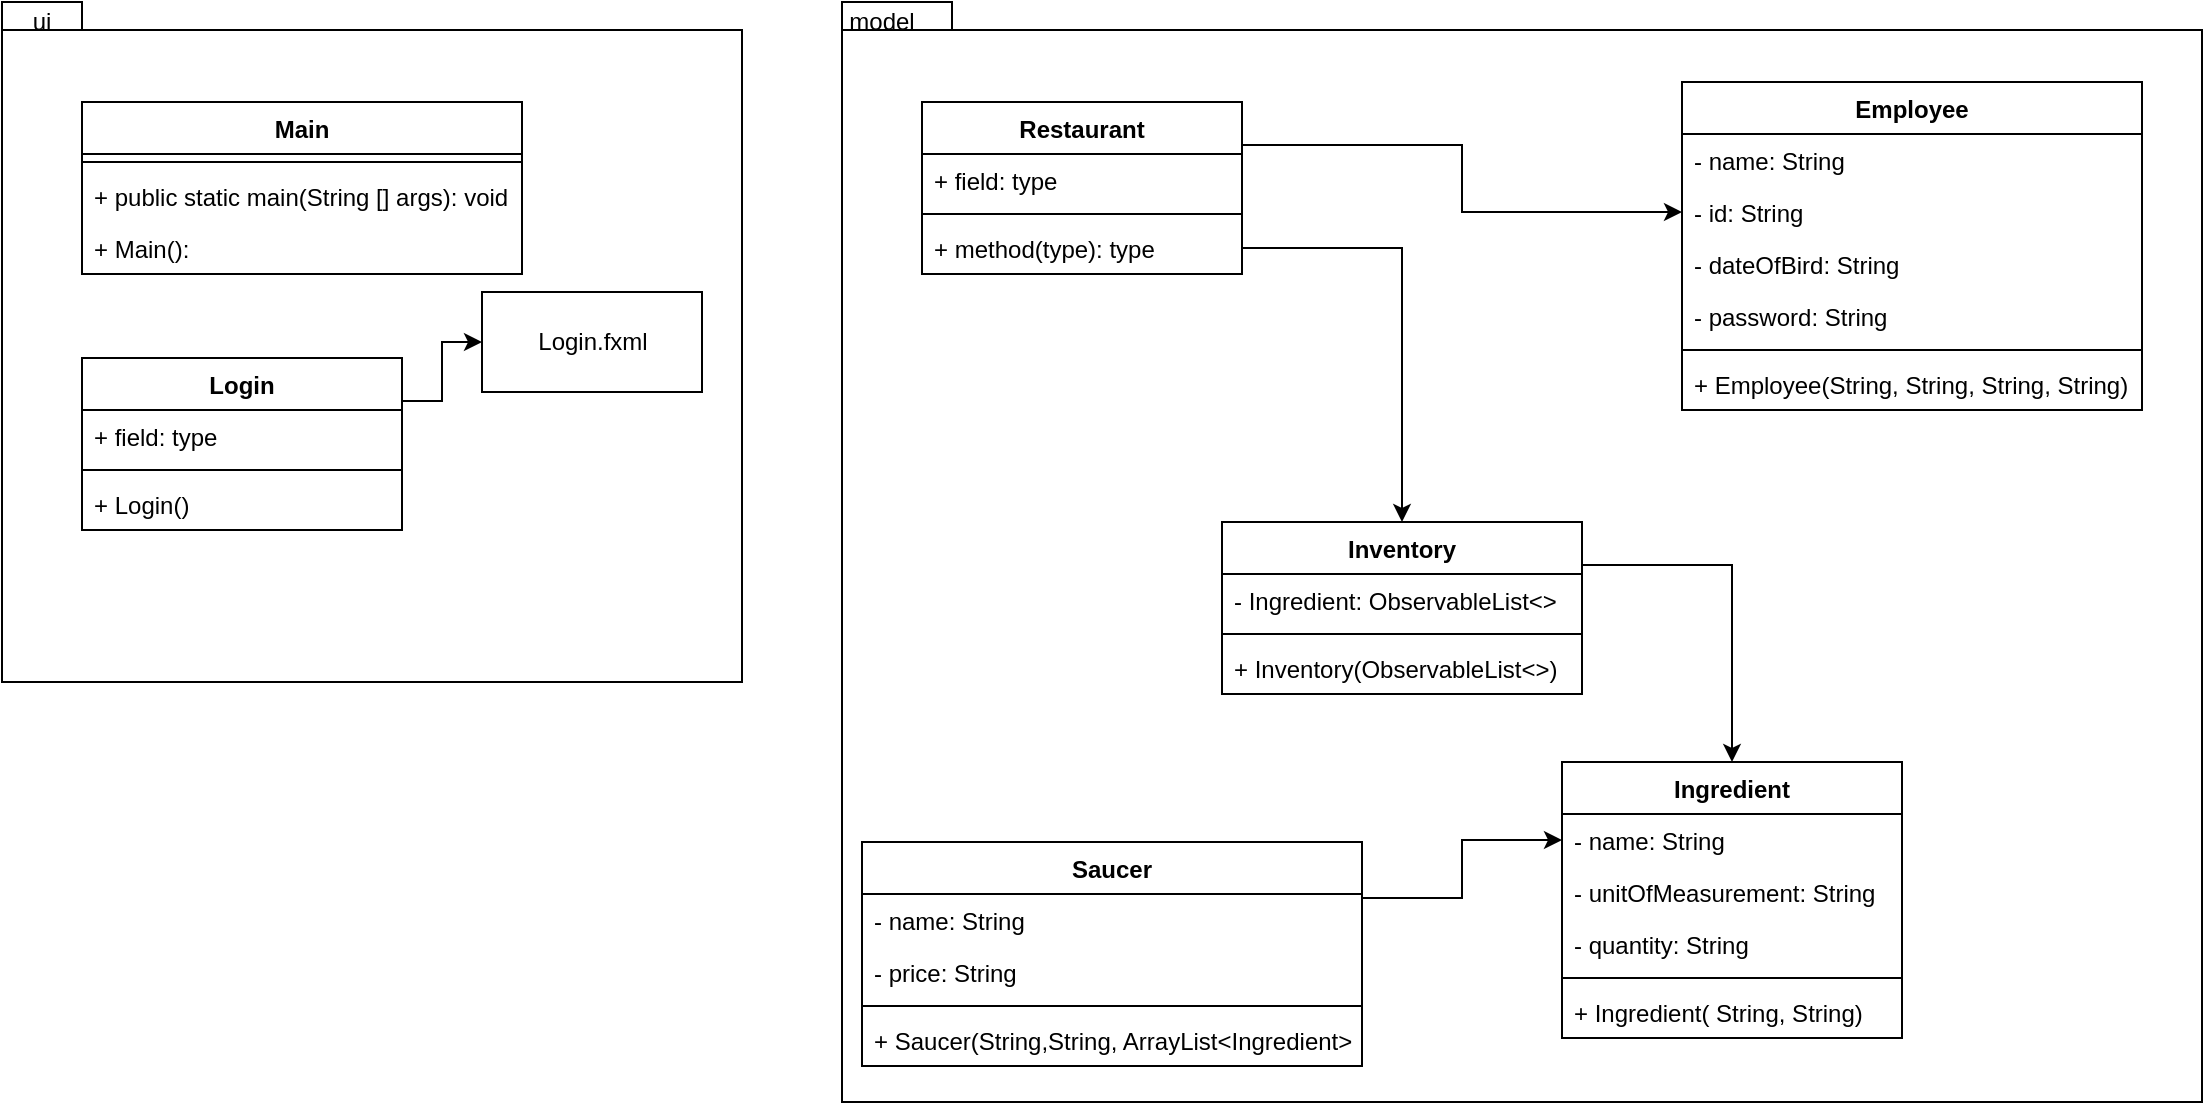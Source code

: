 <mxfile version="15.1.3" type="device"><diagram id="L7kyF5hDS-9kEPvA9DnG" name="Página-1"><mxGraphModel dx="880" dy="510" grid="1" gridSize="10" guides="1" tooltips="1" connect="1" arrows="1" fold="1" page="1" pageScale="1" pageWidth="827" pageHeight="1169" math="0" shadow="0"><root><mxCell id="0"/><mxCell id="1" parent="0"/><mxCell id="4UvoIsOAYy2A6t3GpR0r-1" value="" style="shape=folder;fontStyle=1;spacingTop=10;tabWidth=40;tabHeight=14;tabPosition=left;html=1;" vertex="1" parent="1"><mxGeometry x="80" y="60" width="370" height="340" as="geometry"/></mxCell><mxCell id="4UvoIsOAYy2A6t3GpR0r-2" value="" style="shape=folder;fontStyle=1;spacingTop=10;tabWidth=40;tabHeight=14;tabPosition=left;html=1;" vertex="1" parent="1"><mxGeometry x="500" y="60" width="680" height="550" as="geometry"/></mxCell><mxCell id="4UvoIsOAYy2A6t3GpR0r-3" value="ui" style="text;html=1;strokeColor=none;fillColor=none;align=center;verticalAlign=middle;whiteSpace=wrap;rounded=0;" vertex="1" parent="1"><mxGeometry x="80" y="60" width="40" height="20" as="geometry"/></mxCell><mxCell id="4UvoIsOAYy2A6t3GpR0r-4" value="model" style="text;html=1;strokeColor=none;fillColor=none;align=center;verticalAlign=middle;whiteSpace=wrap;rounded=0;" vertex="1" parent="1"><mxGeometry x="500" y="60" width="40" height="20" as="geometry"/></mxCell><mxCell id="4UvoIsOAYy2A6t3GpR0r-5" value="Main" style="swimlane;fontStyle=1;align=center;verticalAlign=top;childLayout=stackLayout;horizontal=1;startSize=26;horizontalStack=0;resizeParent=1;resizeParentMax=0;resizeLast=0;collapsible=1;marginBottom=0;" vertex="1" parent="1"><mxGeometry x="120" y="110" width="220" height="86" as="geometry"/></mxCell><mxCell id="4UvoIsOAYy2A6t3GpR0r-7" value="" style="line;strokeWidth=1;fillColor=none;align=left;verticalAlign=middle;spacingTop=-1;spacingLeft=3;spacingRight=3;rotatable=0;labelPosition=right;points=[];portConstraint=eastwest;" vertex="1" parent="4UvoIsOAYy2A6t3GpR0r-5"><mxGeometry y="26" width="220" height="8" as="geometry"/></mxCell><mxCell id="4UvoIsOAYy2A6t3GpR0r-8" value="+ public static main(String [] args): void" style="text;strokeColor=none;fillColor=none;align=left;verticalAlign=top;spacingLeft=4;spacingRight=4;overflow=hidden;rotatable=0;points=[[0,0.5],[1,0.5]];portConstraint=eastwest;" vertex="1" parent="4UvoIsOAYy2A6t3GpR0r-5"><mxGeometry y="34" width="220" height="26" as="geometry"/></mxCell><mxCell id="4UvoIsOAYy2A6t3GpR0r-9" value="+ Main():" style="text;strokeColor=none;fillColor=none;align=left;verticalAlign=top;spacingLeft=4;spacingRight=4;overflow=hidden;rotatable=0;points=[[0,0.5],[1,0.5]];portConstraint=eastwest;" vertex="1" parent="4UvoIsOAYy2A6t3GpR0r-5"><mxGeometry y="60" width="220" height="26" as="geometry"/></mxCell><mxCell id="4UvoIsOAYy2A6t3GpR0r-30" style="edgeStyle=orthogonalEdgeStyle;rounded=0;orthogonalLoop=1;jettySize=auto;html=1;exitX=1;exitY=0.25;exitDx=0;exitDy=0;entryX=0;entryY=0.5;entryDx=0;entryDy=0;" edge="1" parent="1" source="4UvoIsOAYy2A6t3GpR0r-10" target="4UvoIsOAYy2A6t3GpR0r-18"><mxGeometry relative="1" as="geometry"/></mxCell><mxCell id="4UvoIsOAYy2A6t3GpR0r-10" value="Restaurant" style="swimlane;fontStyle=1;align=center;verticalAlign=top;childLayout=stackLayout;horizontal=1;startSize=26;horizontalStack=0;resizeParent=1;resizeParentMax=0;resizeLast=0;collapsible=1;marginBottom=0;" vertex="1" parent="1"><mxGeometry x="540" y="110" width="160" height="86" as="geometry"/></mxCell><mxCell id="4UvoIsOAYy2A6t3GpR0r-11" value="+ field: type" style="text;strokeColor=none;fillColor=none;align=left;verticalAlign=top;spacingLeft=4;spacingRight=4;overflow=hidden;rotatable=0;points=[[0,0.5],[1,0.5]];portConstraint=eastwest;" vertex="1" parent="4UvoIsOAYy2A6t3GpR0r-10"><mxGeometry y="26" width="160" height="26" as="geometry"/></mxCell><mxCell id="4UvoIsOAYy2A6t3GpR0r-12" value="" style="line;strokeWidth=1;fillColor=none;align=left;verticalAlign=middle;spacingTop=-1;spacingLeft=3;spacingRight=3;rotatable=0;labelPosition=right;points=[];portConstraint=eastwest;" vertex="1" parent="4UvoIsOAYy2A6t3GpR0r-10"><mxGeometry y="52" width="160" height="8" as="geometry"/></mxCell><mxCell id="4UvoIsOAYy2A6t3GpR0r-13" value="+ method(type): type" style="text;strokeColor=none;fillColor=none;align=left;verticalAlign=top;spacingLeft=4;spacingRight=4;overflow=hidden;rotatable=0;points=[[0,0.5],[1,0.5]];portConstraint=eastwest;" vertex="1" parent="4UvoIsOAYy2A6t3GpR0r-10"><mxGeometry y="60" width="160" height="26" as="geometry"/></mxCell><mxCell id="4UvoIsOAYy2A6t3GpR0r-14" value="Employee" style="swimlane;fontStyle=1;align=center;verticalAlign=top;childLayout=stackLayout;horizontal=1;startSize=26;horizontalStack=0;resizeParent=1;resizeParentMax=0;resizeLast=0;collapsible=1;marginBottom=0;" vertex="1" parent="1"><mxGeometry x="920" y="100" width="230" height="164" as="geometry"/></mxCell><mxCell id="4UvoIsOAYy2A6t3GpR0r-15" value="- name: String" style="text;strokeColor=none;fillColor=none;align=left;verticalAlign=top;spacingLeft=4;spacingRight=4;overflow=hidden;rotatable=0;points=[[0,0.5],[1,0.5]];portConstraint=eastwest;" vertex="1" parent="4UvoIsOAYy2A6t3GpR0r-14"><mxGeometry y="26" width="230" height="26" as="geometry"/></mxCell><mxCell id="4UvoIsOAYy2A6t3GpR0r-18" value="- id: String" style="text;strokeColor=none;fillColor=none;align=left;verticalAlign=top;spacingLeft=4;spacingRight=4;overflow=hidden;rotatable=0;points=[[0,0.5],[1,0.5]];portConstraint=eastwest;" vertex="1" parent="4UvoIsOAYy2A6t3GpR0r-14"><mxGeometry y="52" width="230" height="26" as="geometry"/></mxCell><mxCell id="4UvoIsOAYy2A6t3GpR0r-19" value="- dateOfBird: String" style="text;strokeColor=none;fillColor=none;align=left;verticalAlign=top;spacingLeft=4;spacingRight=4;overflow=hidden;rotatable=0;points=[[0,0.5],[1,0.5]];portConstraint=eastwest;" vertex="1" parent="4UvoIsOAYy2A6t3GpR0r-14"><mxGeometry y="78" width="230" height="26" as="geometry"/></mxCell><mxCell id="4UvoIsOAYy2A6t3GpR0r-20" value="- password: String" style="text;strokeColor=none;fillColor=none;align=left;verticalAlign=top;spacingLeft=4;spacingRight=4;overflow=hidden;rotatable=0;points=[[0,0.5],[1,0.5]];portConstraint=eastwest;" vertex="1" parent="4UvoIsOAYy2A6t3GpR0r-14"><mxGeometry y="104" width="230" height="26" as="geometry"/></mxCell><mxCell id="4UvoIsOAYy2A6t3GpR0r-16" value="" style="line;strokeWidth=1;fillColor=none;align=left;verticalAlign=middle;spacingTop=-1;spacingLeft=3;spacingRight=3;rotatable=0;labelPosition=right;points=[];portConstraint=eastwest;" vertex="1" parent="4UvoIsOAYy2A6t3GpR0r-14"><mxGeometry y="130" width="230" height="8" as="geometry"/></mxCell><mxCell id="4UvoIsOAYy2A6t3GpR0r-17" value="+ Employee(String, String, String, String)" style="text;strokeColor=none;fillColor=none;align=left;verticalAlign=top;spacingLeft=4;spacingRight=4;overflow=hidden;rotatable=0;points=[[0,0.5],[1,0.5]];portConstraint=eastwest;" vertex="1" parent="4UvoIsOAYy2A6t3GpR0r-14"><mxGeometry y="138" width="230" height="26" as="geometry"/></mxCell><mxCell id="4UvoIsOAYy2A6t3GpR0r-21" value="Ingredient" style="swimlane;fontStyle=1;align=center;verticalAlign=top;childLayout=stackLayout;horizontal=1;startSize=26;horizontalStack=0;resizeParent=1;resizeParentMax=0;resizeLast=0;collapsible=1;marginBottom=0;" vertex="1" parent="1"><mxGeometry x="860" y="440" width="170" height="138" as="geometry"/></mxCell><mxCell id="4UvoIsOAYy2A6t3GpR0r-22" value="- name: String" style="text;strokeColor=none;fillColor=none;align=left;verticalAlign=top;spacingLeft=4;spacingRight=4;overflow=hidden;rotatable=0;points=[[0,0.5],[1,0.5]];portConstraint=eastwest;" vertex="1" parent="4UvoIsOAYy2A6t3GpR0r-21"><mxGeometry y="26" width="170" height="26" as="geometry"/></mxCell><mxCell id="4UvoIsOAYy2A6t3GpR0r-25" value="- unitOfMeasurement: String" style="text;strokeColor=none;fillColor=none;align=left;verticalAlign=top;spacingLeft=4;spacingRight=4;overflow=hidden;rotatable=0;points=[[0,0.5],[1,0.5]];portConstraint=eastwest;" vertex="1" parent="4UvoIsOAYy2A6t3GpR0r-21"><mxGeometry y="52" width="170" height="26" as="geometry"/></mxCell><mxCell id="4UvoIsOAYy2A6t3GpR0r-39" value="- quantity: String" style="text;strokeColor=none;fillColor=none;align=left;verticalAlign=top;spacingLeft=4;spacingRight=4;overflow=hidden;rotatable=0;points=[[0,0.5],[1,0.5]];portConstraint=eastwest;" vertex="1" parent="4UvoIsOAYy2A6t3GpR0r-21"><mxGeometry y="78" width="170" height="26" as="geometry"/></mxCell><mxCell id="4UvoIsOAYy2A6t3GpR0r-23" value="" style="line;strokeWidth=1;fillColor=none;align=left;verticalAlign=middle;spacingTop=-1;spacingLeft=3;spacingRight=3;rotatable=0;labelPosition=right;points=[];portConstraint=eastwest;" vertex="1" parent="4UvoIsOAYy2A6t3GpR0r-21"><mxGeometry y="104" width="170" height="8" as="geometry"/></mxCell><mxCell id="4UvoIsOAYy2A6t3GpR0r-24" value="+ Ingredient( String, String)" style="text;strokeColor=none;fillColor=none;align=left;verticalAlign=top;spacingLeft=4;spacingRight=4;overflow=hidden;rotatable=0;points=[[0,0.5],[1,0.5]];portConstraint=eastwest;" vertex="1" parent="4UvoIsOAYy2A6t3GpR0r-21"><mxGeometry y="112" width="170" height="26" as="geometry"/></mxCell><mxCell id="4UvoIsOAYy2A6t3GpR0r-33" style="edgeStyle=orthogonalEdgeStyle;rounded=0;orthogonalLoop=1;jettySize=auto;html=1;exitX=1;exitY=0.25;exitDx=0;exitDy=0;entryX=0.5;entryY=0;entryDx=0;entryDy=0;" edge="1" parent="1" source="4UvoIsOAYy2A6t3GpR0r-26" target="4UvoIsOAYy2A6t3GpR0r-21"><mxGeometry relative="1" as="geometry"/></mxCell><mxCell id="4UvoIsOAYy2A6t3GpR0r-26" value="Inventory" style="swimlane;fontStyle=1;align=center;verticalAlign=top;childLayout=stackLayout;horizontal=1;startSize=26;horizontalStack=0;resizeParent=1;resizeParentMax=0;resizeLast=0;collapsible=1;marginBottom=0;" vertex="1" parent="1"><mxGeometry x="690" y="320" width="180" height="86" as="geometry"/></mxCell><mxCell id="4UvoIsOAYy2A6t3GpR0r-27" value="- Ingredient: ObservableList&lt;&gt; " style="text;strokeColor=none;fillColor=none;align=left;verticalAlign=top;spacingLeft=4;spacingRight=4;overflow=hidden;rotatable=0;points=[[0,0.5],[1,0.5]];portConstraint=eastwest;" vertex="1" parent="4UvoIsOAYy2A6t3GpR0r-26"><mxGeometry y="26" width="180" height="26" as="geometry"/></mxCell><mxCell id="4UvoIsOAYy2A6t3GpR0r-28" value="" style="line;strokeWidth=1;fillColor=none;align=left;verticalAlign=middle;spacingTop=-1;spacingLeft=3;spacingRight=3;rotatable=0;labelPosition=right;points=[];portConstraint=eastwest;" vertex="1" parent="4UvoIsOAYy2A6t3GpR0r-26"><mxGeometry y="52" width="180" height="8" as="geometry"/></mxCell><mxCell id="4UvoIsOAYy2A6t3GpR0r-29" value="+ Inventory(ObservableList&lt;&gt;)" style="text;strokeColor=none;fillColor=none;align=left;verticalAlign=top;spacingLeft=4;spacingRight=4;overflow=hidden;rotatable=0;points=[[0,0.5],[1,0.5]];portConstraint=eastwest;" vertex="1" parent="4UvoIsOAYy2A6t3GpR0r-26"><mxGeometry y="60" width="180" height="26" as="geometry"/></mxCell><mxCell id="4UvoIsOAYy2A6t3GpR0r-31" style="edgeStyle=orthogonalEdgeStyle;rounded=0;orthogonalLoop=1;jettySize=auto;html=1;exitX=1;exitY=0.5;exitDx=0;exitDy=0;entryX=0.5;entryY=0;entryDx=0;entryDy=0;" edge="1" parent="1" source="4UvoIsOAYy2A6t3GpR0r-13" target="4UvoIsOAYy2A6t3GpR0r-26"><mxGeometry relative="1" as="geometry"/></mxCell><mxCell id="4UvoIsOAYy2A6t3GpR0r-38" style="edgeStyle=orthogonalEdgeStyle;rounded=0;orthogonalLoop=1;jettySize=auto;html=1;exitX=1;exitY=0.25;exitDx=0;exitDy=0;entryX=0;entryY=0.5;entryDx=0;entryDy=0;" edge="1" parent="1" source="4UvoIsOAYy2A6t3GpR0r-34" target="4UvoIsOAYy2A6t3GpR0r-22"><mxGeometry relative="1" as="geometry"/></mxCell><mxCell id="4UvoIsOAYy2A6t3GpR0r-34" value="Saucer" style="swimlane;fontStyle=1;align=center;verticalAlign=top;childLayout=stackLayout;horizontal=1;startSize=26;horizontalStack=0;resizeParent=1;resizeParentMax=0;resizeLast=0;collapsible=1;marginBottom=0;" vertex="1" parent="1"><mxGeometry x="510" y="480" width="250" height="112" as="geometry"/></mxCell><mxCell id="4UvoIsOAYy2A6t3GpR0r-35" value="- name: String" style="text;strokeColor=none;fillColor=none;align=left;verticalAlign=top;spacingLeft=4;spacingRight=4;overflow=hidden;rotatable=0;points=[[0,0.5],[1,0.5]];portConstraint=eastwest;" vertex="1" parent="4UvoIsOAYy2A6t3GpR0r-34"><mxGeometry y="26" width="250" height="26" as="geometry"/></mxCell><mxCell id="4UvoIsOAYy2A6t3GpR0r-40" value="- price: String" style="text;strokeColor=none;fillColor=none;align=left;verticalAlign=top;spacingLeft=4;spacingRight=4;overflow=hidden;rotatable=0;points=[[0,0.5],[1,0.5]];portConstraint=eastwest;" vertex="1" parent="4UvoIsOAYy2A6t3GpR0r-34"><mxGeometry y="52" width="250" height="26" as="geometry"/></mxCell><mxCell id="4UvoIsOAYy2A6t3GpR0r-36" value="" style="line;strokeWidth=1;fillColor=none;align=left;verticalAlign=middle;spacingTop=-1;spacingLeft=3;spacingRight=3;rotatable=0;labelPosition=right;points=[];portConstraint=eastwest;" vertex="1" parent="4UvoIsOAYy2A6t3GpR0r-34"><mxGeometry y="78" width="250" height="8" as="geometry"/></mxCell><mxCell id="4UvoIsOAYy2A6t3GpR0r-37" value="+ Saucer(String,String, ArrayList&lt;Ingredient&gt;)" style="text;strokeColor=none;fillColor=none;align=left;verticalAlign=top;spacingLeft=4;spacingRight=4;overflow=hidden;rotatable=0;points=[[0,0.5],[1,0.5]];portConstraint=eastwest;" vertex="1" parent="4UvoIsOAYy2A6t3GpR0r-34"><mxGeometry y="86" width="250" height="26" as="geometry"/></mxCell><mxCell id="4UvoIsOAYy2A6t3GpR0r-41" value="Login.fxml" style="html=1;" vertex="1" parent="1"><mxGeometry x="320" y="205" width="110" height="50" as="geometry"/></mxCell><mxCell id="4UvoIsOAYy2A6t3GpR0r-46" style="edgeStyle=orthogonalEdgeStyle;rounded=0;orthogonalLoop=1;jettySize=auto;html=1;exitX=1;exitY=0.25;exitDx=0;exitDy=0;entryX=0;entryY=0.5;entryDx=0;entryDy=0;" edge="1" parent="1" source="4UvoIsOAYy2A6t3GpR0r-42" target="4UvoIsOAYy2A6t3GpR0r-41"><mxGeometry relative="1" as="geometry"/></mxCell><mxCell id="4UvoIsOAYy2A6t3GpR0r-42" value="Login" style="swimlane;fontStyle=1;align=center;verticalAlign=top;childLayout=stackLayout;horizontal=1;startSize=26;horizontalStack=0;resizeParent=1;resizeParentMax=0;resizeLast=0;collapsible=1;marginBottom=0;" vertex="1" parent="1"><mxGeometry x="120" y="238" width="160" height="86" as="geometry"/></mxCell><mxCell id="4UvoIsOAYy2A6t3GpR0r-43" value="+ field: type" style="text;strokeColor=none;fillColor=none;align=left;verticalAlign=top;spacingLeft=4;spacingRight=4;overflow=hidden;rotatable=0;points=[[0,0.5],[1,0.5]];portConstraint=eastwest;" vertex="1" parent="4UvoIsOAYy2A6t3GpR0r-42"><mxGeometry y="26" width="160" height="26" as="geometry"/></mxCell><mxCell id="4UvoIsOAYy2A6t3GpR0r-44" value="" style="line;strokeWidth=1;fillColor=none;align=left;verticalAlign=middle;spacingTop=-1;spacingLeft=3;spacingRight=3;rotatable=0;labelPosition=right;points=[];portConstraint=eastwest;" vertex="1" parent="4UvoIsOAYy2A6t3GpR0r-42"><mxGeometry y="52" width="160" height="8" as="geometry"/></mxCell><mxCell id="4UvoIsOAYy2A6t3GpR0r-45" value="+ Login()" style="text;strokeColor=none;fillColor=none;align=left;verticalAlign=top;spacingLeft=4;spacingRight=4;overflow=hidden;rotatable=0;points=[[0,0.5],[1,0.5]];portConstraint=eastwest;" vertex="1" parent="4UvoIsOAYy2A6t3GpR0r-42"><mxGeometry y="60" width="160" height="26" as="geometry"/></mxCell></root></mxGraphModel></diagram></mxfile>